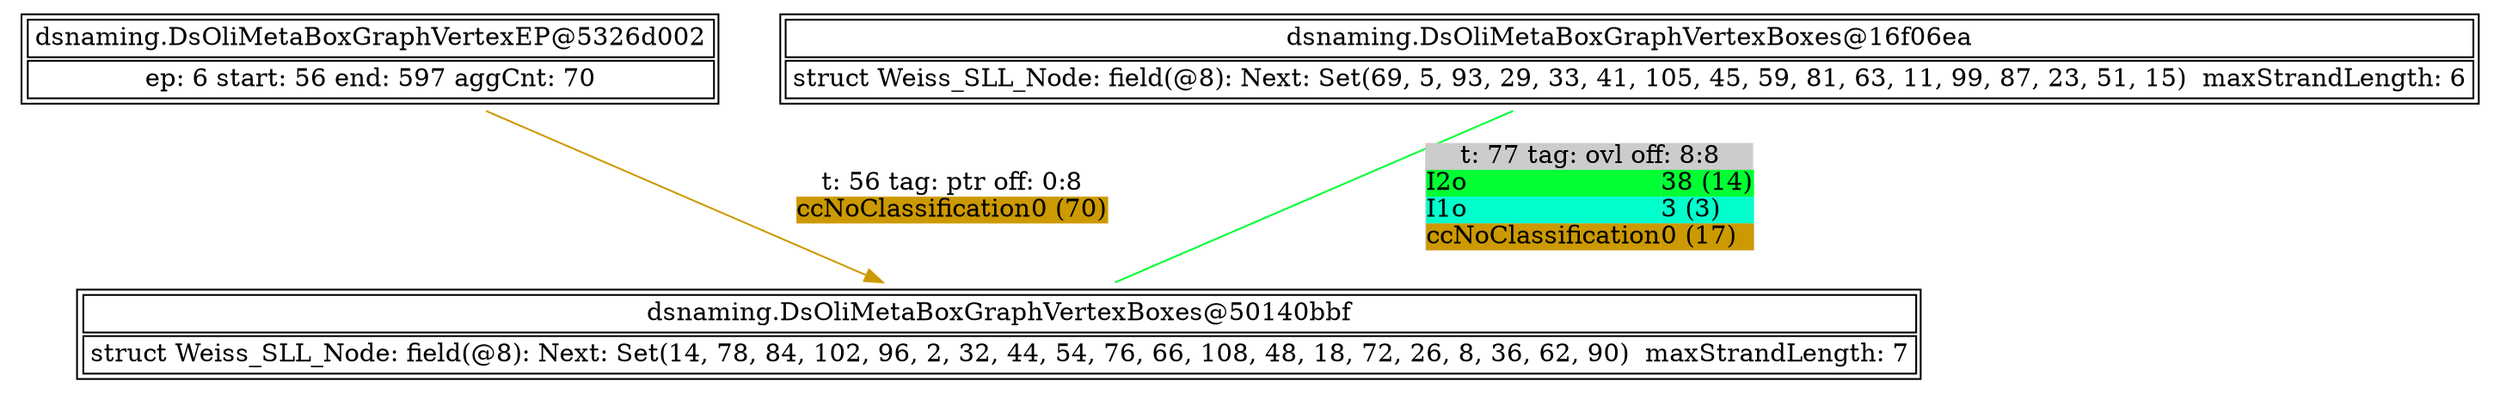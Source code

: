 digraph G {
	"dsnaming.DsOliMetaBoxGraphVertexEP@5326d002" -> "dsnaming.DsOliMetaBoxGraphVertexBoxes@50140bbf" [color = "#CC9900", label = <<TABLE BORDER="0" ALIGN="left" COLOR="black" CELLBORDER="0"  CELLPADDING="0" CELLSPACING="0"><TR><TD COLSPAN="2">t: 56 tag: ptr off: 0:8</TD></TR><TR><TD ALIGN="left" BGCOLOR="#CC9900">ccNoClassification</TD><TD ALIGN="left" BGCOLOR="#CC9900">0 (70)</TD></TR></TABLE>>]
	"dsnaming.DsOliMetaBoxGraphVertexBoxes@16f06ea" -> "dsnaming.DsOliMetaBoxGraphVertexBoxes@50140bbf" [dir = none, label = <<TABLE BORDER="0" ALIGN="left" BGCOLOR="#CCCCCC" COLOR="black" CELLBORDER="0" CELLPADDING="0" CELLSPACING="0"><TR><TD COLSPAN="2">t: 77 tag: ovl off: 8:8</TD></TR><TR><TD ALIGN="left" BGCOLOR="#00FF33">I2o</TD><TD ALIGN="left" BGCOLOR="#00FF33">38 (14)</TD></TR><TR><TD ALIGN="left" BGCOLOR="#00FFCC">I1o</TD><TD ALIGN="left" BGCOLOR="#00FFCC">3 (3)</TD></TR><TR><TD ALIGN="left" BGCOLOR="#CC9900">ccNoClassification</TD><TD ALIGN="left" BGCOLOR="#CC9900">0 (17)</TD></TR></TABLE>>, color = "#00FF33"]
	subgraph connected_vertices {
		rankdir = LR
		"dsnaming.DsOliMetaBoxGraphVertexEP@5326d002"  [label = <<TABLE><TR><TD COLSPAN="2">dsnaming.DsOliMetaBoxGraphVertexEP@5326d002</TD></TR><TR><TD COLSPAN="2">ep: 6 start: 56 end: 597 aggCnt: 70</TD></TR></TABLE>>, shape = none]
		"dsnaming.DsOliMetaBoxGraphVertexBoxes@16f06ea"  [label = <<TABLE><TR><TD COLSPAN="2">dsnaming.DsOliMetaBoxGraphVertexBoxes@16f06ea</TD></TR><TR><TD COLSPAN="2">struct Weiss_SLL_Node: field(@8): Next: Set(69, 5, 93, 29, 33, 41, 105, 45, 59, 81, 63, 11, 99, 87, 23, 51, 15)  maxStrandLength: 6</TD></TR></TABLE>>, shape = none]
		"dsnaming.DsOliMetaBoxGraphVertexBoxes@50140bbf"  [label = <<TABLE><TR><TD COLSPAN="2">dsnaming.DsOliMetaBoxGraphVertexBoxes@50140bbf</TD></TR><TR><TD COLSPAN="2">struct Weiss_SLL_Node: field(@8): Next: Set(14, 78, 84, 102, 96, 2, 32, 44, 54, 76, 66, 108, 48, 18, 72, 26, 8, 36, 62, 90)  maxStrandLength: 7</TD></TR></TABLE>>, shape = none]
	}
}